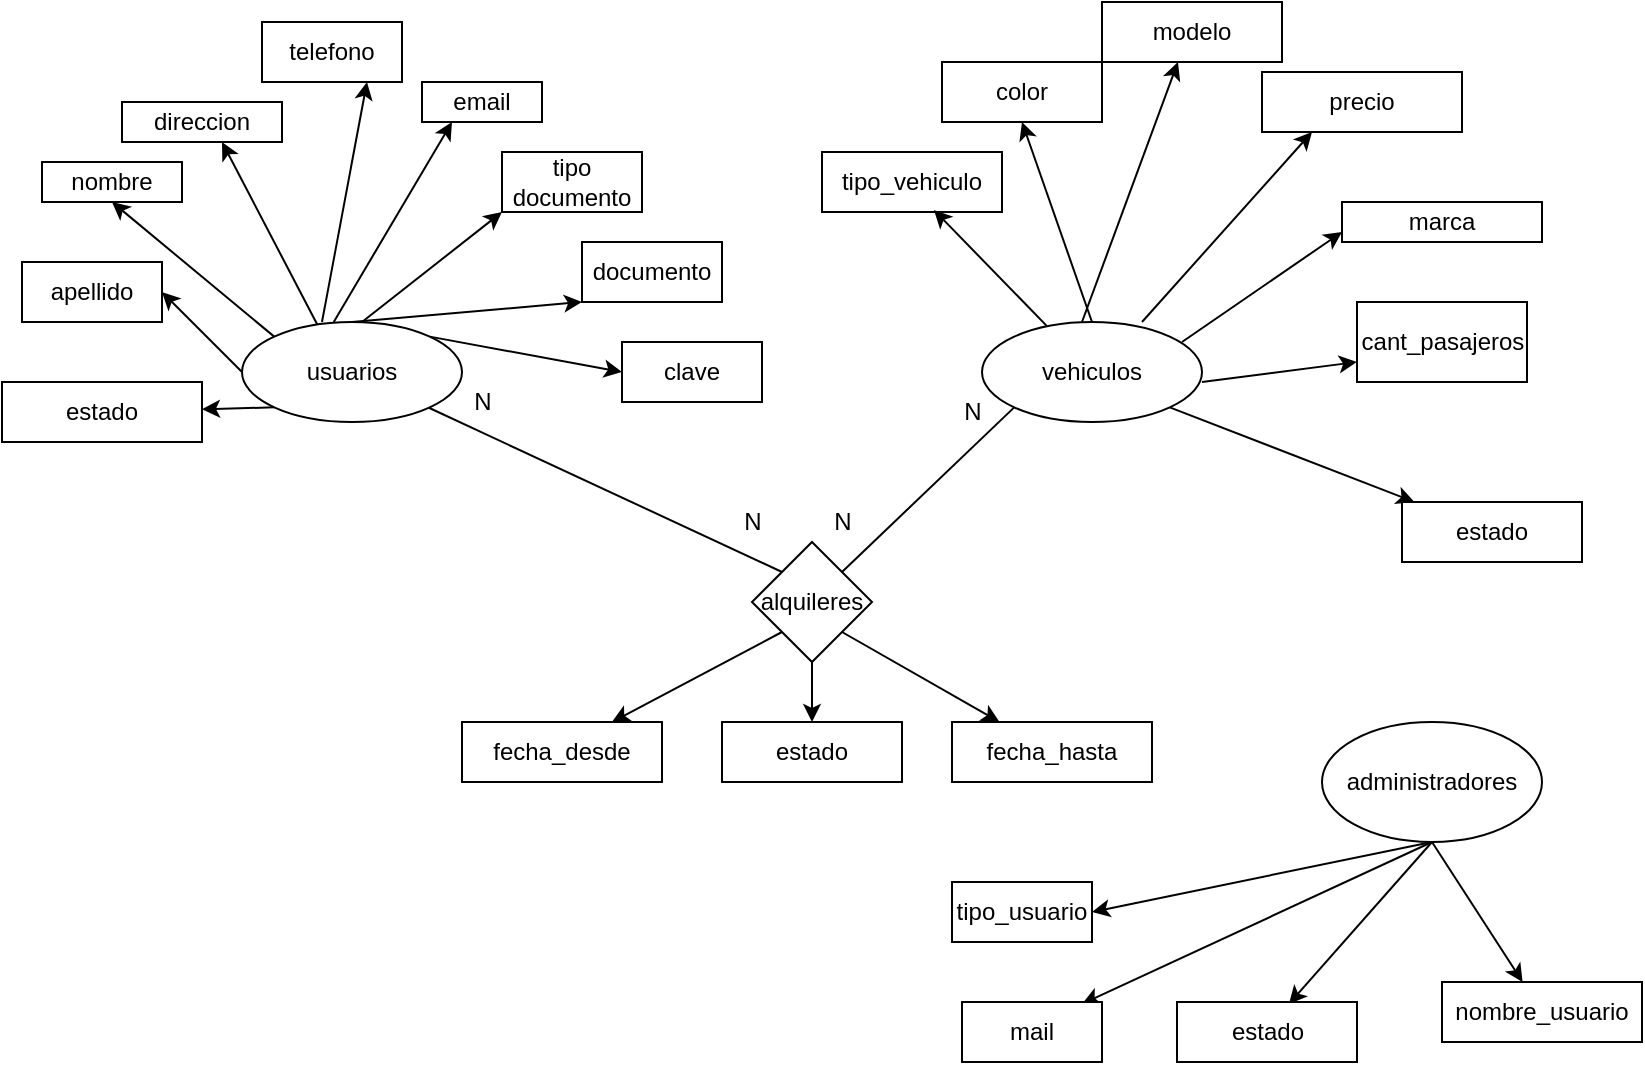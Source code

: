 <mxfile>
    <diagram id="JPYE355bd9n-rST8TX36" name="Página-1">
        <mxGraphModel dx="835" dy="480" grid="1" gridSize="10" guides="1" tooltips="1" connect="1" arrows="1" fold="1" page="1" pageScale="1" pageWidth="827" pageHeight="1169" math="0" shadow="0">
            <root>
                <mxCell id="0"/>
                <mxCell id="1" parent="0"/>
                <mxCell id="59" style="edgeStyle=none;html=1;exitX=0;exitY=0.5;exitDx=0;exitDy=0;entryX=1;entryY=0.5;entryDx=0;entryDy=0;" parent="1" source="2" target="58" edge="1">
                    <mxGeometry relative="1" as="geometry"/>
                </mxCell>
                <mxCell id="61" style="edgeStyle=none;html=1;exitX=0;exitY=1;exitDx=0;exitDy=0;" parent="1" source="2" target="60" edge="1">
                    <mxGeometry relative="1" as="geometry"/>
                </mxCell>
                <mxCell id="99" style="edgeStyle=none;html=1;exitX=1;exitY=0;exitDx=0;exitDy=0;entryX=0;entryY=0.5;entryDx=0;entryDy=0;" edge="1" parent="1" source="2" target="98">
                    <mxGeometry relative="1" as="geometry"/>
                </mxCell>
                <mxCell id="2" value="usuarios" style="ellipse;whiteSpace=wrap;html=1;" parent="1" vertex="1">
                    <mxGeometry x="120" y="160" width="110" height="50" as="geometry"/>
                </mxCell>
                <mxCell id="3" value="documento" style="rounded=0;whiteSpace=wrap;html=1;" parent="1" vertex="1">
                    <mxGeometry x="290" y="120" width="70" height="30" as="geometry"/>
                </mxCell>
                <mxCell id="4" value="tipo documento" style="rounded=0;whiteSpace=wrap;html=1;" parent="1" vertex="1">
                    <mxGeometry x="250" y="75" width="70" height="30" as="geometry"/>
                </mxCell>
                <mxCell id="5" value="email" style="rounded=0;whiteSpace=wrap;html=1;" parent="1" vertex="1">
                    <mxGeometry x="210" y="40" width="60" height="20" as="geometry"/>
                </mxCell>
                <mxCell id="6" value="telefono" style="rounded=0;whiteSpace=wrap;html=1;" parent="1" vertex="1">
                    <mxGeometry x="130" y="10" width="70" height="30" as="geometry"/>
                </mxCell>
                <mxCell id="7" value="direccion" style="rounded=0;whiteSpace=wrap;html=1;" parent="1" vertex="1">
                    <mxGeometry x="60" y="50" width="80" height="20" as="geometry"/>
                </mxCell>
                <mxCell id="8" value="nombre" style="rounded=0;whiteSpace=wrap;html=1;" parent="1" vertex="1">
                    <mxGeometry x="20" y="80" width="70" height="20" as="geometry"/>
                </mxCell>
                <mxCell id="9" value="" style="endArrow=classic;html=1;exitX=0.5;exitY=0;exitDx=0;exitDy=0;" parent="1" source="2" edge="1">
                    <mxGeometry width="50" height="50" relative="1" as="geometry">
                        <mxPoint x="240" y="200" as="sourcePoint"/>
                        <mxPoint x="290" y="150" as="targetPoint"/>
                        <Array as="points"/>
                    </mxGeometry>
                </mxCell>
                <mxCell id="10" value="" style="endArrow=classic;html=1;" parent="1" edge="1">
                    <mxGeometry width="50" height="50" relative="1" as="geometry">
                        <mxPoint x="180" y="160" as="sourcePoint"/>
                        <mxPoint x="250" y="105" as="targetPoint"/>
                    </mxGeometry>
                </mxCell>
                <mxCell id="11" value="" style="endArrow=classic;html=1;entryX=0.5;entryY=1;entryDx=0;entryDy=0;exitX=0;exitY=0;exitDx=0;exitDy=0;" parent="1" source="2" target="8" edge="1">
                    <mxGeometry width="50" height="50" relative="1" as="geometry">
                        <mxPoint x="490" y="430" as="sourcePoint"/>
                        <mxPoint x="540" y="380" as="targetPoint"/>
                    </mxGeometry>
                </mxCell>
                <mxCell id="12" value="" style="endArrow=classic;html=1;entryX=0.625;entryY=1;entryDx=0;entryDy=0;entryPerimeter=0;exitX=0.342;exitY=0.025;exitDx=0;exitDy=0;exitPerimeter=0;" parent="1" source="2" target="7" edge="1">
                    <mxGeometry width="50" height="50" relative="1" as="geometry">
                        <mxPoint x="40" y="240" as="sourcePoint"/>
                        <mxPoint x="90" y="190" as="targetPoint"/>
                    </mxGeometry>
                </mxCell>
                <mxCell id="13" value="" style="endArrow=classic;html=1;entryX=0.75;entryY=1;entryDx=0;entryDy=0;" parent="1" target="6" edge="1">
                    <mxGeometry width="50" height="50" relative="1" as="geometry">
                        <mxPoint x="160" y="160" as="sourcePoint"/>
                        <mxPoint x="210" y="110" as="targetPoint"/>
                    </mxGeometry>
                </mxCell>
                <mxCell id="14" value="" style="endArrow=classic;html=1;entryX=0.25;entryY=1;entryDx=0;entryDy=0;exitX=0.417;exitY=0;exitDx=0;exitDy=0;exitPerimeter=0;" parent="1" source="2" target="5" edge="1">
                    <mxGeometry width="50" height="50" relative="1" as="geometry">
                        <mxPoint x="180" y="160" as="sourcePoint"/>
                        <mxPoint x="230" y="110" as="targetPoint"/>
                    </mxGeometry>
                </mxCell>
                <mxCell id="63" style="edgeStyle=none;html=1;exitX=1;exitY=1;exitDx=0;exitDy=0;" parent="1" source="15" target="62" edge="1">
                    <mxGeometry relative="1" as="geometry"/>
                </mxCell>
                <mxCell id="15" value="vehiculos" style="ellipse;whiteSpace=wrap;html=1;" parent="1" vertex="1">
                    <mxGeometry x="490" y="160" width="110" height="50" as="geometry"/>
                </mxCell>
                <mxCell id="16" value="tipo_vehiculo" style="rounded=0;whiteSpace=wrap;html=1;" parent="1" vertex="1">
                    <mxGeometry x="410" y="75" width="90" height="30" as="geometry"/>
                </mxCell>
                <mxCell id="17" value="color" style="rounded=0;whiteSpace=wrap;html=1;" parent="1" vertex="1">
                    <mxGeometry x="470" y="30" width="80" height="30" as="geometry"/>
                </mxCell>
                <mxCell id="18" value="marca" style="rounded=0;whiteSpace=wrap;html=1;" parent="1" vertex="1">
                    <mxGeometry x="670" y="100" width="100" height="20" as="geometry"/>
                </mxCell>
                <mxCell id="19" value="cant_pasajeros" style="rounded=0;whiteSpace=wrap;html=1;" parent="1" vertex="1">
                    <mxGeometry x="677.5" y="150" width="85" height="40" as="geometry"/>
                </mxCell>
                <mxCell id="20" value="modelo" style="rounded=0;whiteSpace=wrap;html=1;" parent="1" vertex="1">
                    <mxGeometry x="550" width="90" height="30" as="geometry"/>
                </mxCell>
                <mxCell id="21" value="precio" style="rounded=0;whiteSpace=wrap;html=1;" parent="1" vertex="1">
                    <mxGeometry x="630" y="35" width="100" height="30" as="geometry"/>
                </mxCell>
                <mxCell id="25" value="" style="endArrow=classic;html=1;entryX=0.25;entryY=1;entryDx=0;entryDy=0;" parent="1" target="21" edge="1">
                    <mxGeometry width="50" height="50" relative="1" as="geometry">
                        <mxPoint x="570" y="160" as="sourcePoint"/>
                        <mxPoint x="620" y="110" as="targetPoint"/>
                    </mxGeometry>
                </mxCell>
                <mxCell id="26" value="" style="endArrow=classic;html=1;entryX=0.422;entryY=1;entryDx=0;entryDy=0;entryPerimeter=0;" parent="1" target="20" edge="1">
                    <mxGeometry width="50" height="50" relative="1" as="geometry">
                        <mxPoint x="540" y="160" as="sourcePoint"/>
                        <mxPoint x="590" y="110" as="targetPoint"/>
                    </mxGeometry>
                </mxCell>
                <mxCell id="27" value="" style="endArrow=classic;html=1;entryX=0.5;entryY=1;entryDx=0;entryDy=0;exitX=0.5;exitY=0;exitDx=0;exitDy=0;" parent="1" source="15" target="17" edge="1">
                    <mxGeometry width="50" height="50" relative="1" as="geometry">
                        <mxPoint x="540" y="150" as="sourcePoint"/>
                        <mxPoint x="550" y="120" as="targetPoint"/>
                    </mxGeometry>
                </mxCell>
                <mxCell id="28" value="" style="endArrow=classic;html=1;entryX=0.622;entryY=0.967;entryDx=0;entryDy=0;entryPerimeter=0;" parent="1" source="15" target="16" edge="1">
                    <mxGeometry width="50" height="50" relative="1" as="geometry">
                        <mxPoint x="470" y="210" as="sourcePoint"/>
                        <mxPoint x="520" y="160" as="targetPoint"/>
                    </mxGeometry>
                </mxCell>
                <mxCell id="29" value="" style="endArrow=classic;html=1;entryX=0;entryY=0.75;entryDx=0;entryDy=0;" parent="1" target="18" edge="1">
                    <mxGeometry width="50" height="50" relative="1" as="geometry">
                        <mxPoint x="590" y="170" as="sourcePoint"/>
                        <mxPoint x="640" y="120" as="targetPoint"/>
                    </mxGeometry>
                </mxCell>
                <mxCell id="30" value="" style="endArrow=classic;html=1;entryX=0;entryY=0.75;entryDx=0;entryDy=0;" parent="1" target="19" edge="1">
                    <mxGeometry width="50" height="50" relative="1" as="geometry">
                        <mxPoint x="600" y="190" as="sourcePoint"/>
                        <mxPoint x="650" y="140" as="targetPoint"/>
                    </mxGeometry>
                </mxCell>
                <mxCell id="39" value="estado" style="rounded=0;whiteSpace=wrap;html=1;" parent="1" vertex="1">
                    <mxGeometry x="360" y="360" width="90" height="30" as="geometry"/>
                </mxCell>
                <mxCell id="40" value="fecha_desde" style="rounded=0;whiteSpace=wrap;html=1;" parent="1" vertex="1">
                    <mxGeometry x="230" y="360" width="100" height="30" as="geometry"/>
                </mxCell>
                <mxCell id="48" style="edgeStyle=none;html=1;exitX=0.5;exitY=1;exitDx=0;exitDy=0;entryX=0.857;entryY=0.033;entryDx=0;entryDy=0;entryPerimeter=0;" parent="1" source="41" target="46" edge="1">
                    <mxGeometry relative="1" as="geometry"/>
                </mxCell>
                <mxCell id="49" style="edgeStyle=none;html=1;exitX=0.5;exitY=1;exitDx=0;exitDy=0;entryX=0.622;entryY=0.033;entryDx=0;entryDy=0;entryPerimeter=0;" parent="1" source="41" target="45" edge="1">
                    <mxGeometry relative="1" as="geometry"/>
                </mxCell>
                <mxCell id="50" style="edgeStyle=none;html=1;exitX=0.5;exitY=1;exitDx=0;exitDy=0;" parent="1" source="41" target="44" edge="1">
                    <mxGeometry relative="1" as="geometry"/>
                </mxCell>
                <mxCell id="71" style="edgeStyle=none;html=1;exitX=0.5;exitY=1;exitDx=0;exitDy=0;entryX=1;entryY=0.5;entryDx=0;entryDy=0;" parent="1" source="41" target="70" edge="1">
                    <mxGeometry relative="1" as="geometry"/>
                </mxCell>
                <mxCell id="41" value="administradores" style="ellipse;whiteSpace=wrap;html=1;" parent="1" vertex="1">
                    <mxGeometry x="660" y="360" width="110" height="60" as="geometry"/>
                </mxCell>
                <mxCell id="44" value="nombre_usuario" style="rounded=0;whiteSpace=wrap;html=1;" parent="1" vertex="1">
                    <mxGeometry x="720" y="490" width="100" height="30" as="geometry"/>
                </mxCell>
                <mxCell id="45" value="estado" style="rounded=0;whiteSpace=wrap;html=1;" parent="1" vertex="1">
                    <mxGeometry x="587.5" y="500" width="90" height="30" as="geometry"/>
                </mxCell>
                <mxCell id="46" value="mail" style="rounded=0;whiteSpace=wrap;html=1;" parent="1" vertex="1">
                    <mxGeometry x="480" y="500" width="70" height="30" as="geometry"/>
                </mxCell>
                <mxCell id="93" style="edgeStyle=none;html=1;exitX=0.5;exitY=1;exitDx=0;exitDy=0;entryX=0.5;entryY=0;entryDx=0;entryDy=0;" parent="1" source="51" target="39" edge="1">
                    <mxGeometry relative="1" as="geometry"/>
                </mxCell>
                <mxCell id="96" style="edgeStyle=none;html=1;exitX=0;exitY=1;exitDx=0;exitDy=0;entryX=0.75;entryY=0;entryDx=0;entryDy=0;" parent="1" source="51" target="40" edge="1">
                    <mxGeometry relative="1" as="geometry"/>
                </mxCell>
                <mxCell id="97" style="edgeStyle=none;html=1;exitX=1;exitY=1;exitDx=0;exitDy=0;" parent="1" source="51" target="84" edge="1">
                    <mxGeometry relative="1" as="geometry"/>
                </mxCell>
                <mxCell id="51" value="alquileres" style="rhombus;whiteSpace=wrap;html=1;" parent="1" vertex="1">
                    <mxGeometry x="375" y="270" width="60" height="60" as="geometry"/>
                </mxCell>
                <mxCell id="53" value="" style="endArrow=none;html=1;entryX=0;entryY=1;entryDx=0;entryDy=0;exitX=1;exitY=0;exitDx=0;exitDy=0;" parent="1" source="51" target="15" edge="1">
                    <mxGeometry width="50" height="50" relative="1" as="geometry">
                        <mxPoint x="390" y="420" as="sourcePoint"/>
                        <mxPoint x="440" y="370" as="targetPoint"/>
                    </mxGeometry>
                </mxCell>
                <mxCell id="55" value="N" style="text;html=1;align=center;verticalAlign=middle;resizable=0;points=[];autosize=1;strokeColor=none;fillColor=none;" parent="1" vertex="1">
                    <mxGeometry x="470" y="190" width="30" height="30" as="geometry"/>
                </mxCell>
                <mxCell id="58" value="apellido" style="rounded=0;whiteSpace=wrap;html=1;" parent="1" vertex="1">
                    <mxGeometry x="10" y="130" width="70" height="30" as="geometry"/>
                </mxCell>
                <mxCell id="60" value="estado" style="rounded=0;whiteSpace=wrap;html=1;" parent="1" vertex="1">
                    <mxGeometry y="190" width="100" height="30" as="geometry"/>
                </mxCell>
                <mxCell id="62" value="estado" style="rounded=0;whiteSpace=wrap;html=1;" parent="1" vertex="1">
                    <mxGeometry x="700" y="250" width="90" height="30" as="geometry"/>
                </mxCell>
                <mxCell id="70" value="tipo_usuario" style="rounded=0;whiteSpace=wrap;html=1;" parent="1" vertex="1">
                    <mxGeometry x="475" y="440" width="70" height="30" as="geometry"/>
                </mxCell>
                <mxCell id="73" value="" style="endArrow=none;html=1;exitX=0;exitY=0;exitDx=0;exitDy=0;" parent="1" source="51" target="2" edge="1">
                    <mxGeometry width="50" height="50" relative="1" as="geometry">
                        <mxPoint x="390" y="270" as="sourcePoint"/>
                        <mxPoint x="440" y="220" as="targetPoint"/>
                    </mxGeometry>
                </mxCell>
                <mxCell id="77" value="N" style="text;html=1;align=center;verticalAlign=middle;resizable=0;points=[];autosize=1;strokeColor=none;fillColor=none;" parent="1" vertex="1">
                    <mxGeometry x="225" y="185" width="30" height="30" as="geometry"/>
                </mxCell>
                <mxCell id="84" value="fecha_hasta" style="rounded=0;whiteSpace=wrap;html=1;" parent="1" vertex="1">
                    <mxGeometry x="475" y="360" width="100" height="30" as="geometry"/>
                </mxCell>
                <mxCell id="94" value="N" style="text;html=1;align=center;verticalAlign=middle;resizable=0;points=[];autosize=1;strokeColor=none;fillColor=none;" parent="1" vertex="1">
                    <mxGeometry x="405" y="245" width="30" height="30" as="geometry"/>
                </mxCell>
                <mxCell id="95" value="N" style="text;html=1;align=center;verticalAlign=middle;resizable=0;points=[];autosize=1;strokeColor=none;fillColor=none;" parent="1" vertex="1">
                    <mxGeometry x="360" y="245" width="30" height="30" as="geometry"/>
                </mxCell>
                <mxCell id="98" value="clave" style="rounded=0;whiteSpace=wrap;html=1;" vertex="1" parent="1">
                    <mxGeometry x="310" y="170" width="70" height="30" as="geometry"/>
                </mxCell>
            </root>
        </mxGraphModel>
    </diagram>
</mxfile>